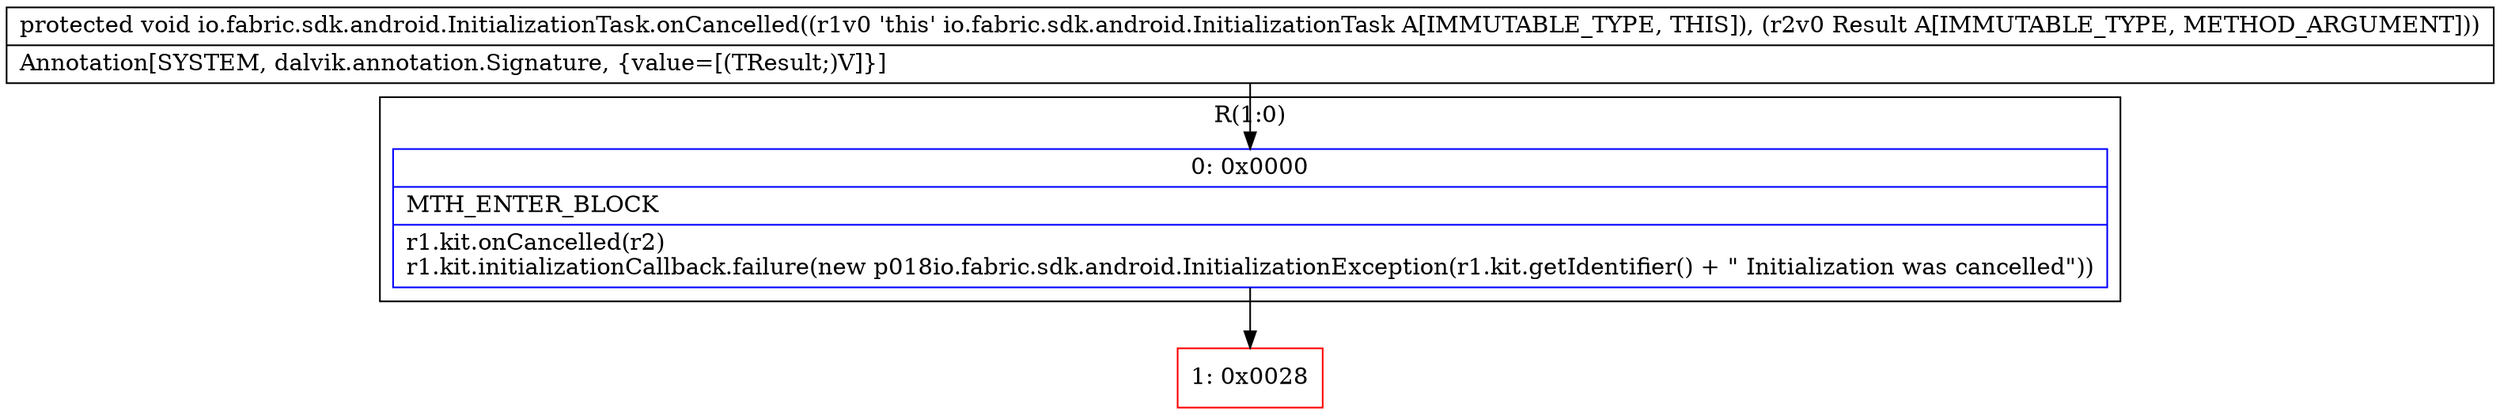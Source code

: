 digraph "CFG forio.fabric.sdk.android.InitializationTask.onCancelled(Ljava\/lang\/Object;)V" {
subgraph cluster_Region_429024425 {
label = "R(1:0)";
node [shape=record,color=blue];
Node_0 [shape=record,label="{0\:\ 0x0000|MTH_ENTER_BLOCK\l|r1.kit.onCancelled(r2)\lr1.kit.initializationCallback.failure(new p018io.fabric.sdk.android.InitializationException(r1.kit.getIdentifier() + \" Initialization was cancelled\"))\l}"];
}
Node_1 [shape=record,color=red,label="{1\:\ 0x0028}"];
MethodNode[shape=record,label="{protected void io.fabric.sdk.android.InitializationTask.onCancelled((r1v0 'this' io.fabric.sdk.android.InitializationTask A[IMMUTABLE_TYPE, THIS]), (r2v0 Result A[IMMUTABLE_TYPE, METHOD_ARGUMENT]))  | Annotation[SYSTEM, dalvik.annotation.Signature, \{value=[(TResult;)V]\}]\l}"];
MethodNode -> Node_0;
Node_0 -> Node_1;
}

